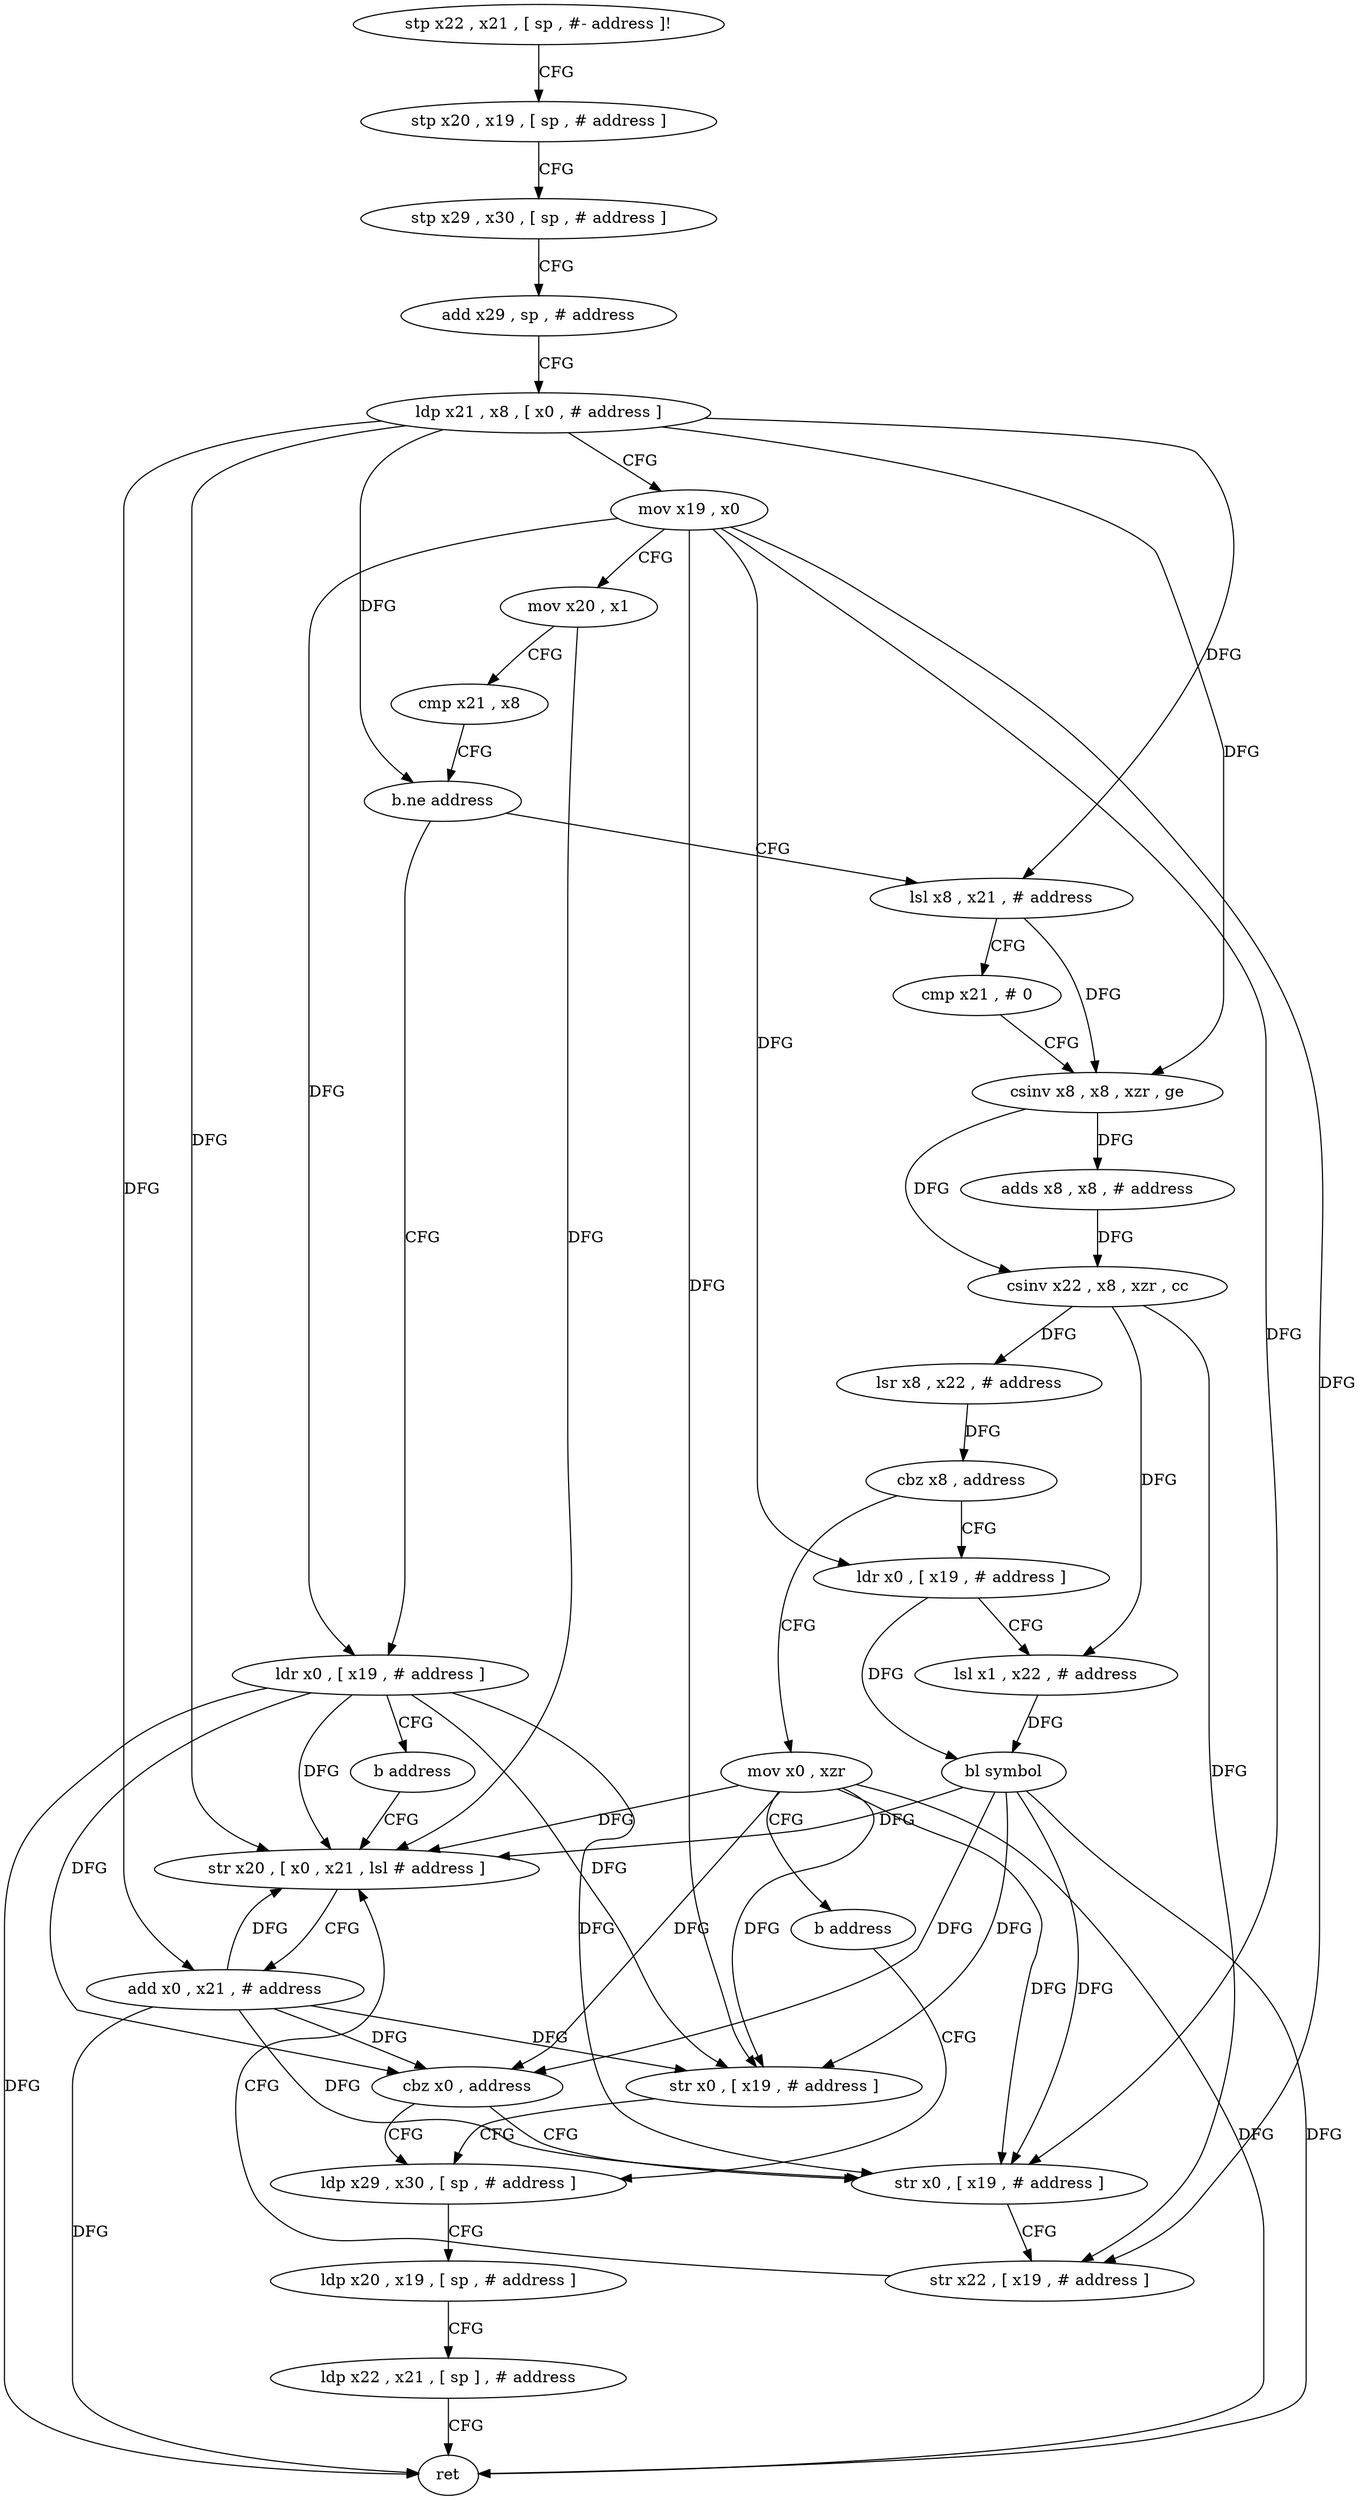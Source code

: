 digraph "func" {
"145588" [label = "stp x22 , x21 , [ sp , #- address ]!" ]
"145592" [label = "stp x20 , x19 , [ sp , # address ]" ]
"145596" [label = "stp x29 , x30 , [ sp , # address ]" ]
"145600" [label = "add x29 , sp , # address" ]
"145604" [label = "ldp x21 , x8 , [ x0 , # address ]" ]
"145608" [label = "mov x19 , x0" ]
"145612" [label = "mov x20 , x1" ]
"145616" [label = "cmp x21 , x8" ]
"145620" [label = "b.ne address" ]
"145660" [label = "ldr x0 , [ x19 , # address ]" ]
"145624" [label = "lsl x8 , x21 , # address" ]
"145664" [label = "b address" ]
"145692" [label = "str x20 , [ x0 , x21 , lsl # address ]" ]
"145628" [label = "cmp x21 , # 0" ]
"145632" [label = "csinv x8 , x8 , xzr , ge" ]
"145636" [label = "adds x8 , x8 , # address" ]
"145640" [label = "csinv x22 , x8 , xzr , cc" ]
"145644" [label = "lsr x8 , x22 , # address" ]
"145648" [label = "cbz x8 , address" ]
"145668" [label = "ldr x0 , [ x19 , # address ]" ]
"145652" [label = "mov x0 , xzr" ]
"145696" [label = "add x0 , x21 , # address" ]
"145700" [label = "str x0 , [ x19 , # address ]" ]
"145704" [label = "ldp x29 , x30 , [ sp , # address ]" ]
"145672" [label = "lsl x1 , x22 , # address" ]
"145676" [label = "bl symbol" ]
"145680" [label = "cbz x0 , address" ]
"145684" [label = "str x0 , [ x19 , # address ]" ]
"145656" [label = "b address" ]
"145708" [label = "ldp x20 , x19 , [ sp , # address ]" ]
"145712" [label = "ldp x22 , x21 , [ sp ] , # address" ]
"145716" [label = "ret" ]
"145688" [label = "str x22 , [ x19 , # address ]" ]
"145588" -> "145592" [ label = "CFG" ]
"145592" -> "145596" [ label = "CFG" ]
"145596" -> "145600" [ label = "CFG" ]
"145600" -> "145604" [ label = "CFG" ]
"145604" -> "145608" [ label = "CFG" ]
"145604" -> "145620" [ label = "DFG" ]
"145604" -> "145624" [ label = "DFG" ]
"145604" -> "145632" [ label = "DFG" ]
"145604" -> "145692" [ label = "DFG" ]
"145604" -> "145696" [ label = "DFG" ]
"145608" -> "145612" [ label = "CFG" ]
"145608" -> "145660" [ label = "DFG" ]
"145608" -> "145700" [ label = "DFG" ]
"145608" -> "145668" [ label = "DFG" ]
"145608" -> "145684" [ label = "DFG" ]
"145608" -> "145688" [ label = "DFG" ]
"145612" -> "145616" [ label = "CFG" ]
"145612" -> "145692" [ label = "DFG" ]
"145616" -> "145620" [ label = "CFG" ]
"145620" -> "145660" [ label = "CFG" ]
"145620" -> "145624" [ label = "CFG" ]
"145660" -> "145664" [ label = "CFG" ]
"145660" -> "145692" [ label = "DFG" ]
"145660" -> "145700" [ label = "DFG" ]
"145660" -> "145716" [ label = "DFG" ]
"145660" -> "145680" [ label = "DFG" ]
"145660" -> "145684" [ label = "DFG" ]
"145624" -> "145628" [ label = "CFG" ]
"145624" -> "145632" [ label = "DFG" ]
"145664" -> "145692" [ label = "CFG" ]
"145692" -> "145696" [ label = "CFG" ]
"145628" -> "145632" [ label = "CFG" ]
"145632" -> "145636" [ label = "DFG" ]
"145632" -> "145640" [ label = "DFG" ]
"145636" -> "145640" [ label = "DFG" ]
"145640" -> "145644" [ label = "DFG" ]
"145640" -> "145672" [ label = "DFG" ]
"145640" -> "145688" [ label = "DFG" ]
"145644" -> "145648" [ label = "DFG" ]
"145648" -> "145668" [ label = "CFG" ]
"145648" -> "145652" [ label = "CFG" ]
"145668" -> "145672" [ label = "CFG" ]
"145668" -> "145676" [ label = "DFG" ]
"145652" -> "145656" [ label = "CFG" ]
"145652" -> "145700" [ label = "DFG" ]
"145652" -> "145680" [ label = "DFG" ]
"145652" -> "145692" [ label = "DFG" ]
"145652" -> "145716" [ label = "DFG" ]
"145652" -> "145684" [ label = "DFG" ]
"145696" -> "145700" [ label = "DFG" ]
"145696" -> "145692" [ label = "DFG" ]
"145696" -> "145716" [ label = "DFG" ]
"145696" -> "145680" [ label = "DFG" ]
"145696" -> "145684" [ label = "DFG" ]
"145700" -> "145704" [ label = "CFG" ]
"145704" -> "145708" [ label = "CFG" ]
"145672" -> "145676" [ label = "DFG" ]
"145676" -> "145680" [ label = "DFG" ]
"145676" -> "145700" [ label = "DFG" ]
"145676" -> "145692" [ label = "DFG" ]
"145676" -> "145716" [ label = "DFG" ]
"145676" -> "145684" [ label = "DFG" ]
"145680" -> "145704" [ label = "CFG" ]
"145680" -> "145684" [ label = "CFG" ]
"145684" -> "145688" [ label = "CFG" ]
"145656" -> "145704" [ label = "CFG" ]
"145708" -> "145712" [ label = "CFG" ]
"145712" -> "145716" [ label = "CFG" ]
"145688" -> "145692" [ label = "CFG" ]
}
